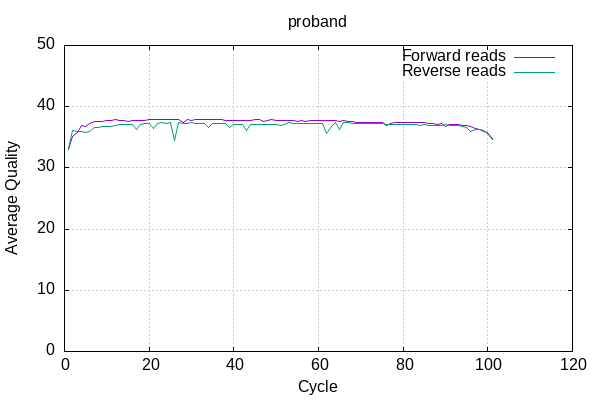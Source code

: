 
            set terminal png size 600,400 truecolor
            set output "./bamstat_plots/proband-quals.png"
            set grid xtics ytics y2tics back lc rgb "#cccccc"
            set ylabel "Average Quality"
            set xlabel "Cycle"
            set yrange [0:50]
            set title "proband"
            plot '-' using 1:2 with lines title 'Forward reads' , '-' using 1:2 with lines title 'Reverse reads'
        1	32.96
2	35.12
3	35.71
4	36.94
5	36.72
6	37.32
7	37.52
8	37.63
9	37.56
10	37.69
11	37.69
12	37.83
13	37.75
14	37.76
15	37.65
16	37.75
17	37.77
18	37.82
19	37.78
20	37.85
21	37.84
22	37.97
23	37.86
24	37.88
25	37.98
26	37.94
27	37.90
28	37.48
29	37.90
30	37.82
31	37.88
32	37.84
33	37.94
34	37.90
35	37.88
36	37.92
37	37.96
38	37.82
39	37.76
40	37.68
41	37.73
42	37.69
43	37.75
44	37.81
45	37.95
46	37.90
47	37.58
48	37.77
49	37.84
50	37.80
51	37.80
52	37.77
53	37.77
54	37.79
55	37.58
56	37.74
57	37.60
58	37.71
59	37.72
60	37.79
61	37.73
62	37.73
63	37.76
64	37.69
65	37.66
66	37.68
67	37.55
68	37.59
69	37.44
70	37.46
71	37.45
72	37.46
73	37.46
74	37.40
75	37.39
76	36.97
77	37.23
78	37.38
79	37.41
80	37.46
81	37.39
82	37.43
83	37.36
84	37.37
85	37.39
86	37.27
87	37.29
88	37.17
89	37.18
90	36.80
91	37.16
92	37.11
93	37.09
94	36.97
95	36.88
96	36.70
97	36.42
98	36.27
99	36.15
100	35.67
101	34.67
end
1	33.14
2	36.11
3	35.98
4	35.93
5	35.73
6	35.97
7	36.62
8	36.63
9	36.72
10	36.83
11	36.84
12	36.98
13	37.03
14	37.12
15	37.13
16	37.16
17	36.34
18	37.16
19	37.25
20	37.33
21	36.45
22	37.27
23	37.34
24	37.32
25	37.35
26	34.55
27	37.39
28	37.33
29	37.31
30	37.39
31	37.30
32	37.29
33	37.30
34	36.64
35	37.24
36	37.29
37	37.29
38	37.22
39	36.55
40	37.17
41	37.08
42	37.14
43	36.12
44	37.14
45	37.13
46	37.13
47	37.13
48	37.10
49	37.03
50	37.16
51	36.92
52	37.15
53	37.38
54	37.25
55	37.28
56	37.22
57	37.33
58	37.30
59	37.29
60	37.31
61	37.27
62	35.54
63	36.74
64	37.43
65	36.30
66	37.43
67	37.42
68	37.23
69	37.27
70	37.30
71	37.22
72	37.26
73	37.18
74	37.23
75	37.19
76	37.12
77	37.16
78	37.16
79	37.13
80	37.06
81	37.03
82	37.16
83	37.04
84	36.99
85	37.01
86	37.00
87	36.91
88	36.90
89	36.95
90	37.02
91	36.95
92	36.92
93	36.87
94	36.75
95	36.62
96	36.00
97	36.30
98	36.25
99	36.00
100	35.85
101	34.85
end
